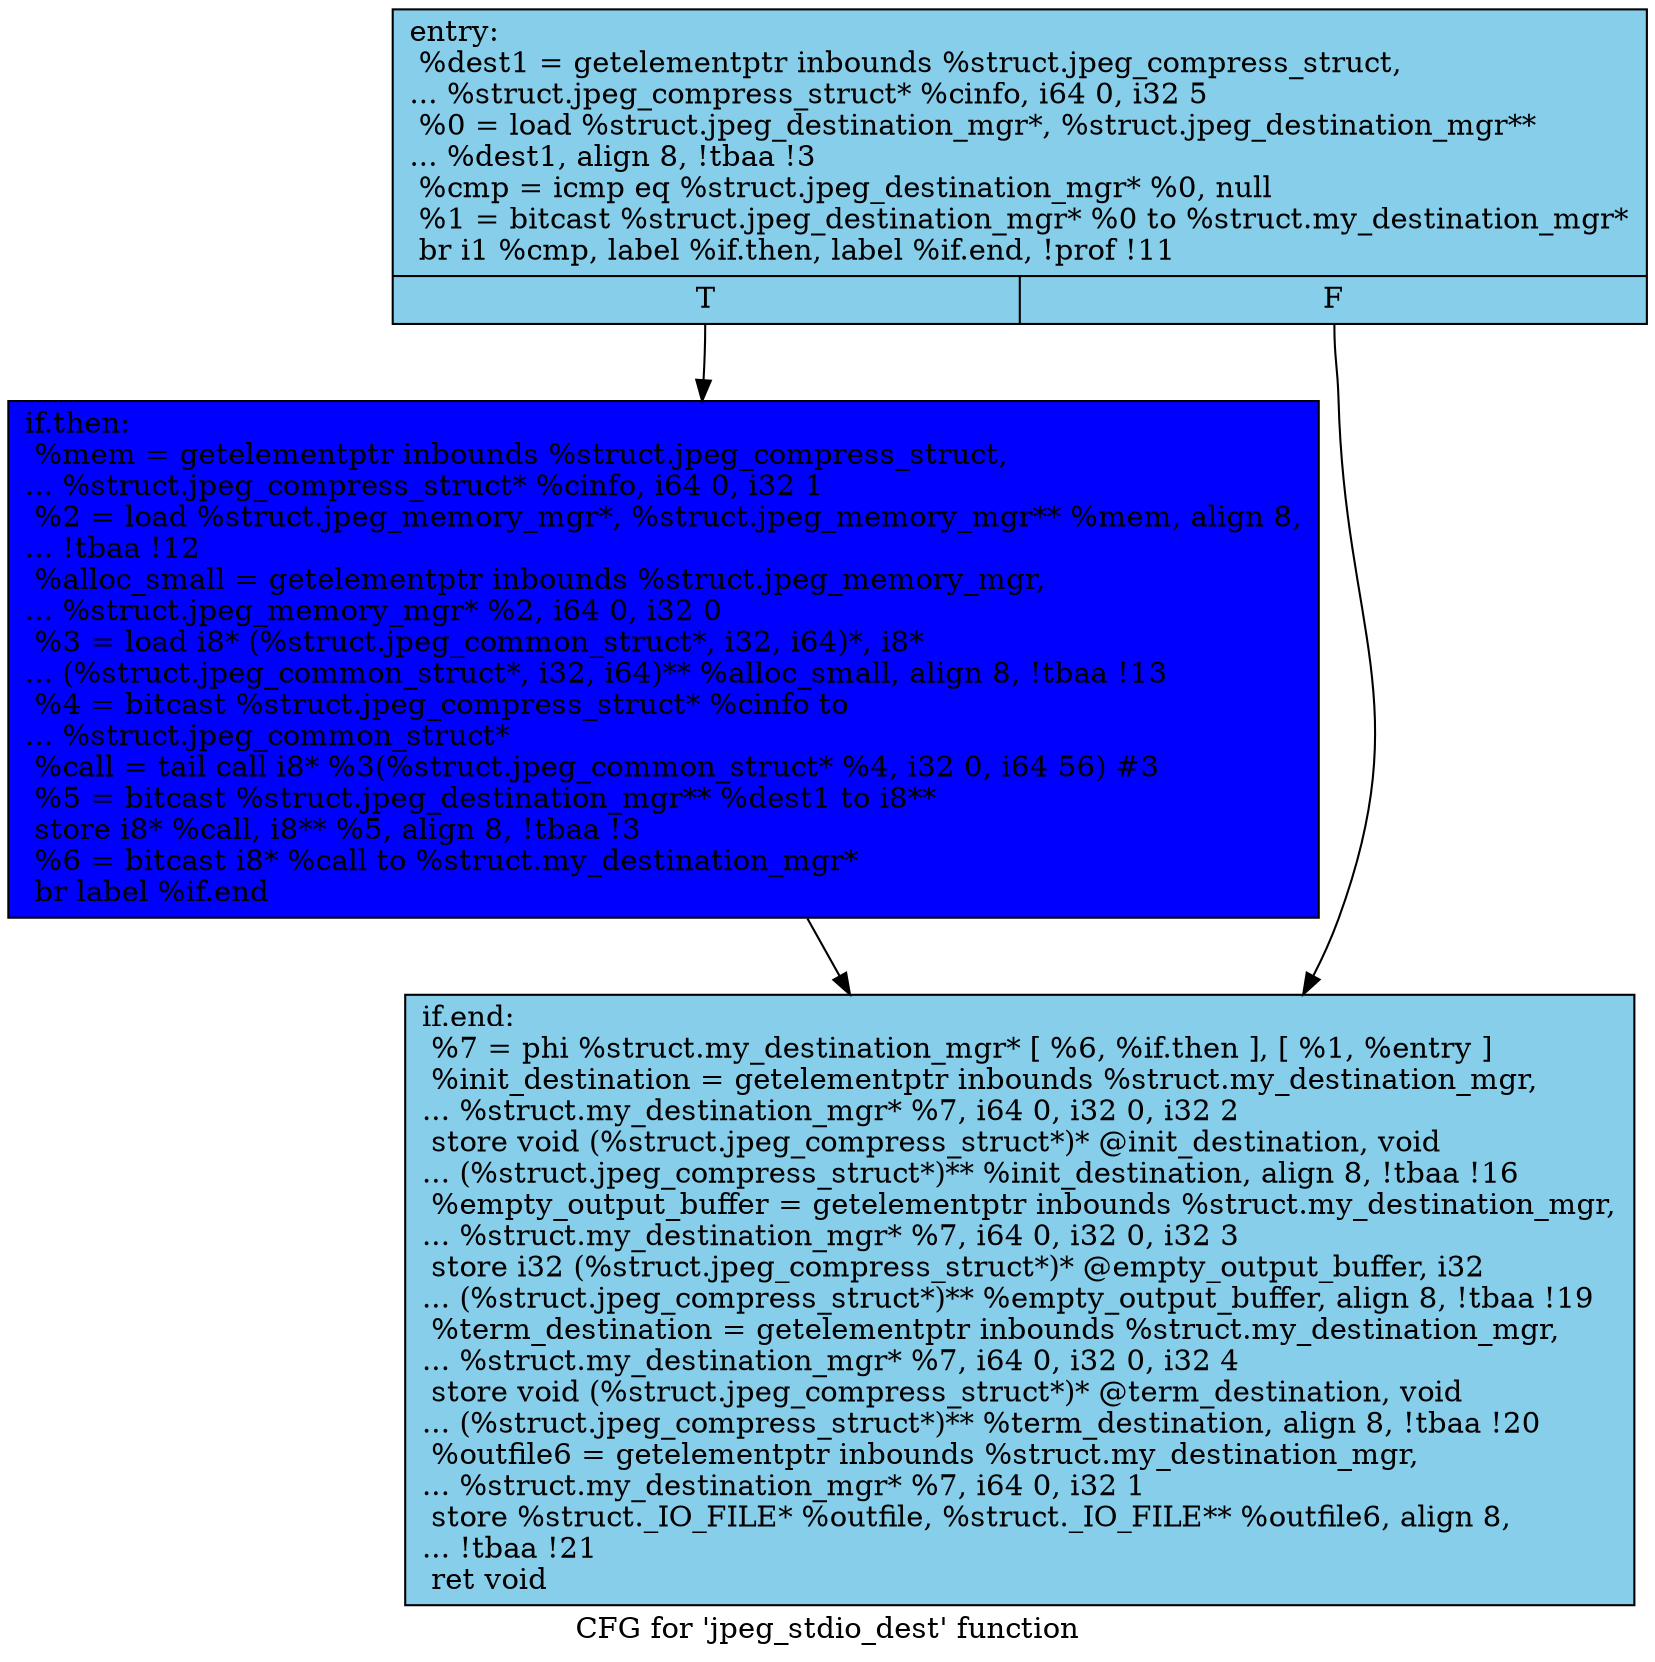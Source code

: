 digraph "CFG for 'jpeg_stdio_dest' function" {
	label="CFG for 'jpeg_stdio_dest' function";

	Node0x58d35d0 [shape=record, style = filled, fillcolor = skyblue, label="{entry:\l  %dest1 = getelementptr inbounds %struct.jpeg_compress_struct,\l... %struct.jpeg_compress_struct* %cinfo, i64 0, i32 5\l  %0 = load %struct.jpeg_destination_mgr*, %struct.jpeg_destination_mgr**\l... %dest1, align 8, !tbaa !3\l  %cmp = icmp eq %struct.jpeg_destination_mgr* %0, null\l  %1 = bitcast %struct.jpeg_destination_mgr* %0 to %struct.my_destination_mgr*\l  br i1 %cmp, label %if.then, label %if.end, !prof !11\l|{<s0>T|<s1>F}}"];
	Node0x58d35d0:s0 -> Node0x58d5490;
	Node0x58d35d0:s1 -> Node0x58d5540;
	Node0x58d5490 [shape=record, style = filled, fillcolor = blue, label="{if.then:                                          \l  %mem = getelementptr inbounds %struct.jpeg_compress_struct,\l... %struct.jpeg_compress_struct* %cinfo, i64 0, i32 1\l  %2 = load %struct.jpeg_memory_mgr*, %struct.jpeg_memory_mgr** %mem, align 8,\l... !tbaa !12\l  %alloc_small = getelementptr inbounds %struct.jpeg_memory_mgr,\l... %struct.jpeg_memory_mgr* %2, i64 0, i32 0\l  %3 = load i8* (%struct.jpeg_common_struct*, i32, i64)*, i8*\l... (%struct.jpeg_common_struct*, i32, i64)** %alloc_small, align 8, !tbaa !13\l  %4 = bitcast %struct.jpeg_compress_struct* %cinfo to\l... %struct.jpeg_common_struct*\l  %call = tail call i8* %3(%struct.jpeg_common_struct* %4, i32 0, i64 56) #3\l  %5 = bitcast %struct.jpeg_destination_mgr** %dest1 to i8**\l  store i8* %call, i8** %5, align 8, !tbaa !3\l  %6 = bitcast i8* %call to %struct.my_destination_mgr*\l  br label %if.end\l}"];
	Node0x58d5490 -> Node0x58d5540;
	Node0x58d5540 [shape=record, style = filled, fillcolor = skyblue, label="{if.end:                                           \l  %7 = phi %struct.my_destination_mgr* [ %6, %if.then ], [ %1, %entry ]\l  %init_destination = getelementptr inbounds %struct.my_destination_mgr,\l... %struct.my_destination_mgr* %7, i64 0, i32 0, i32 2\l  store void (%struct.jpeg_compress_struct*)* @init_destination, void\l... (%struct.jpeg_compress_struct*)** %init_destination, align 8, !tbaa !16\l  %empty_output_buffer = getelementptr inbounds %struct.my_destination_mgr,\l... %struct.my_destination_mgr* %7, i64 0, i32 0, i32 3\l  store i32 (%struct.jpeg_compress_struct*)* @empty_output_buffer, i32\l... (%struct.jpeg_compress_struct*)** %empty_output_buffer, align 8, !tbaa !19\l  %term_destination = getelementptr inbounds %struct.my_destination_mgr,\l... %struct.my_destination_mgr* %7, i64 0, i32 0, i32 4\l  store void (%struct.jpeg_compress_struct*)* @term_destination, void\l... (%struct.jpeg_compress_struct*)** %term_destination, align 8, !tbaa !20\l  %outfile6 = getelementptr inbounds %struct.my_destination_mgr,\l... %struct.my_destination_mgr* %7, i64 0, i32 1\l  store %struct._IO_FILE* %outfile, %struct._IO_FILE** %outfile6, align 8,\l... !tbaa !21\l  ret void\l}"];
}
